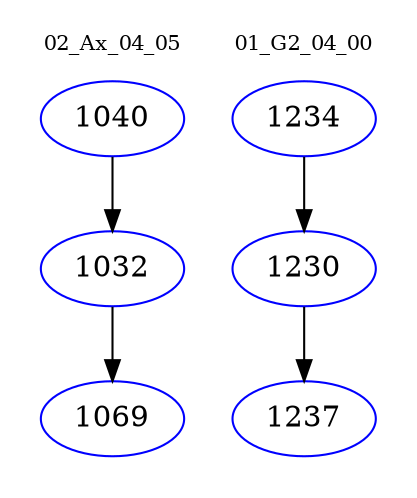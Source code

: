 digraph{
subgraph cluster_0 {
color = white
label = "02_Ax_04_05";
fontsize=10;
T0_1040 [label="1040", color="blue"]
T0_1040 -> T0_1032 [color="black"]
T0_1032 [label="1032", color="blue"]
T0_1032 -> T0_1069 [color="black"]
T0_1069 [label="1069", color="blue"]
}
subgraph cluster_1 {
color = white
label = "01_G2_04_00";
fontsize=10;
T1_1234 [label="1234", color="blue"]
T1_1234 -> T1_1230 [color="black"]
T1_1230 [label="1230", color="blue"]
T1_1230 -> T1_1237 [color="black"]
T1_1237 [label="1237", color="blue"]
}
}
